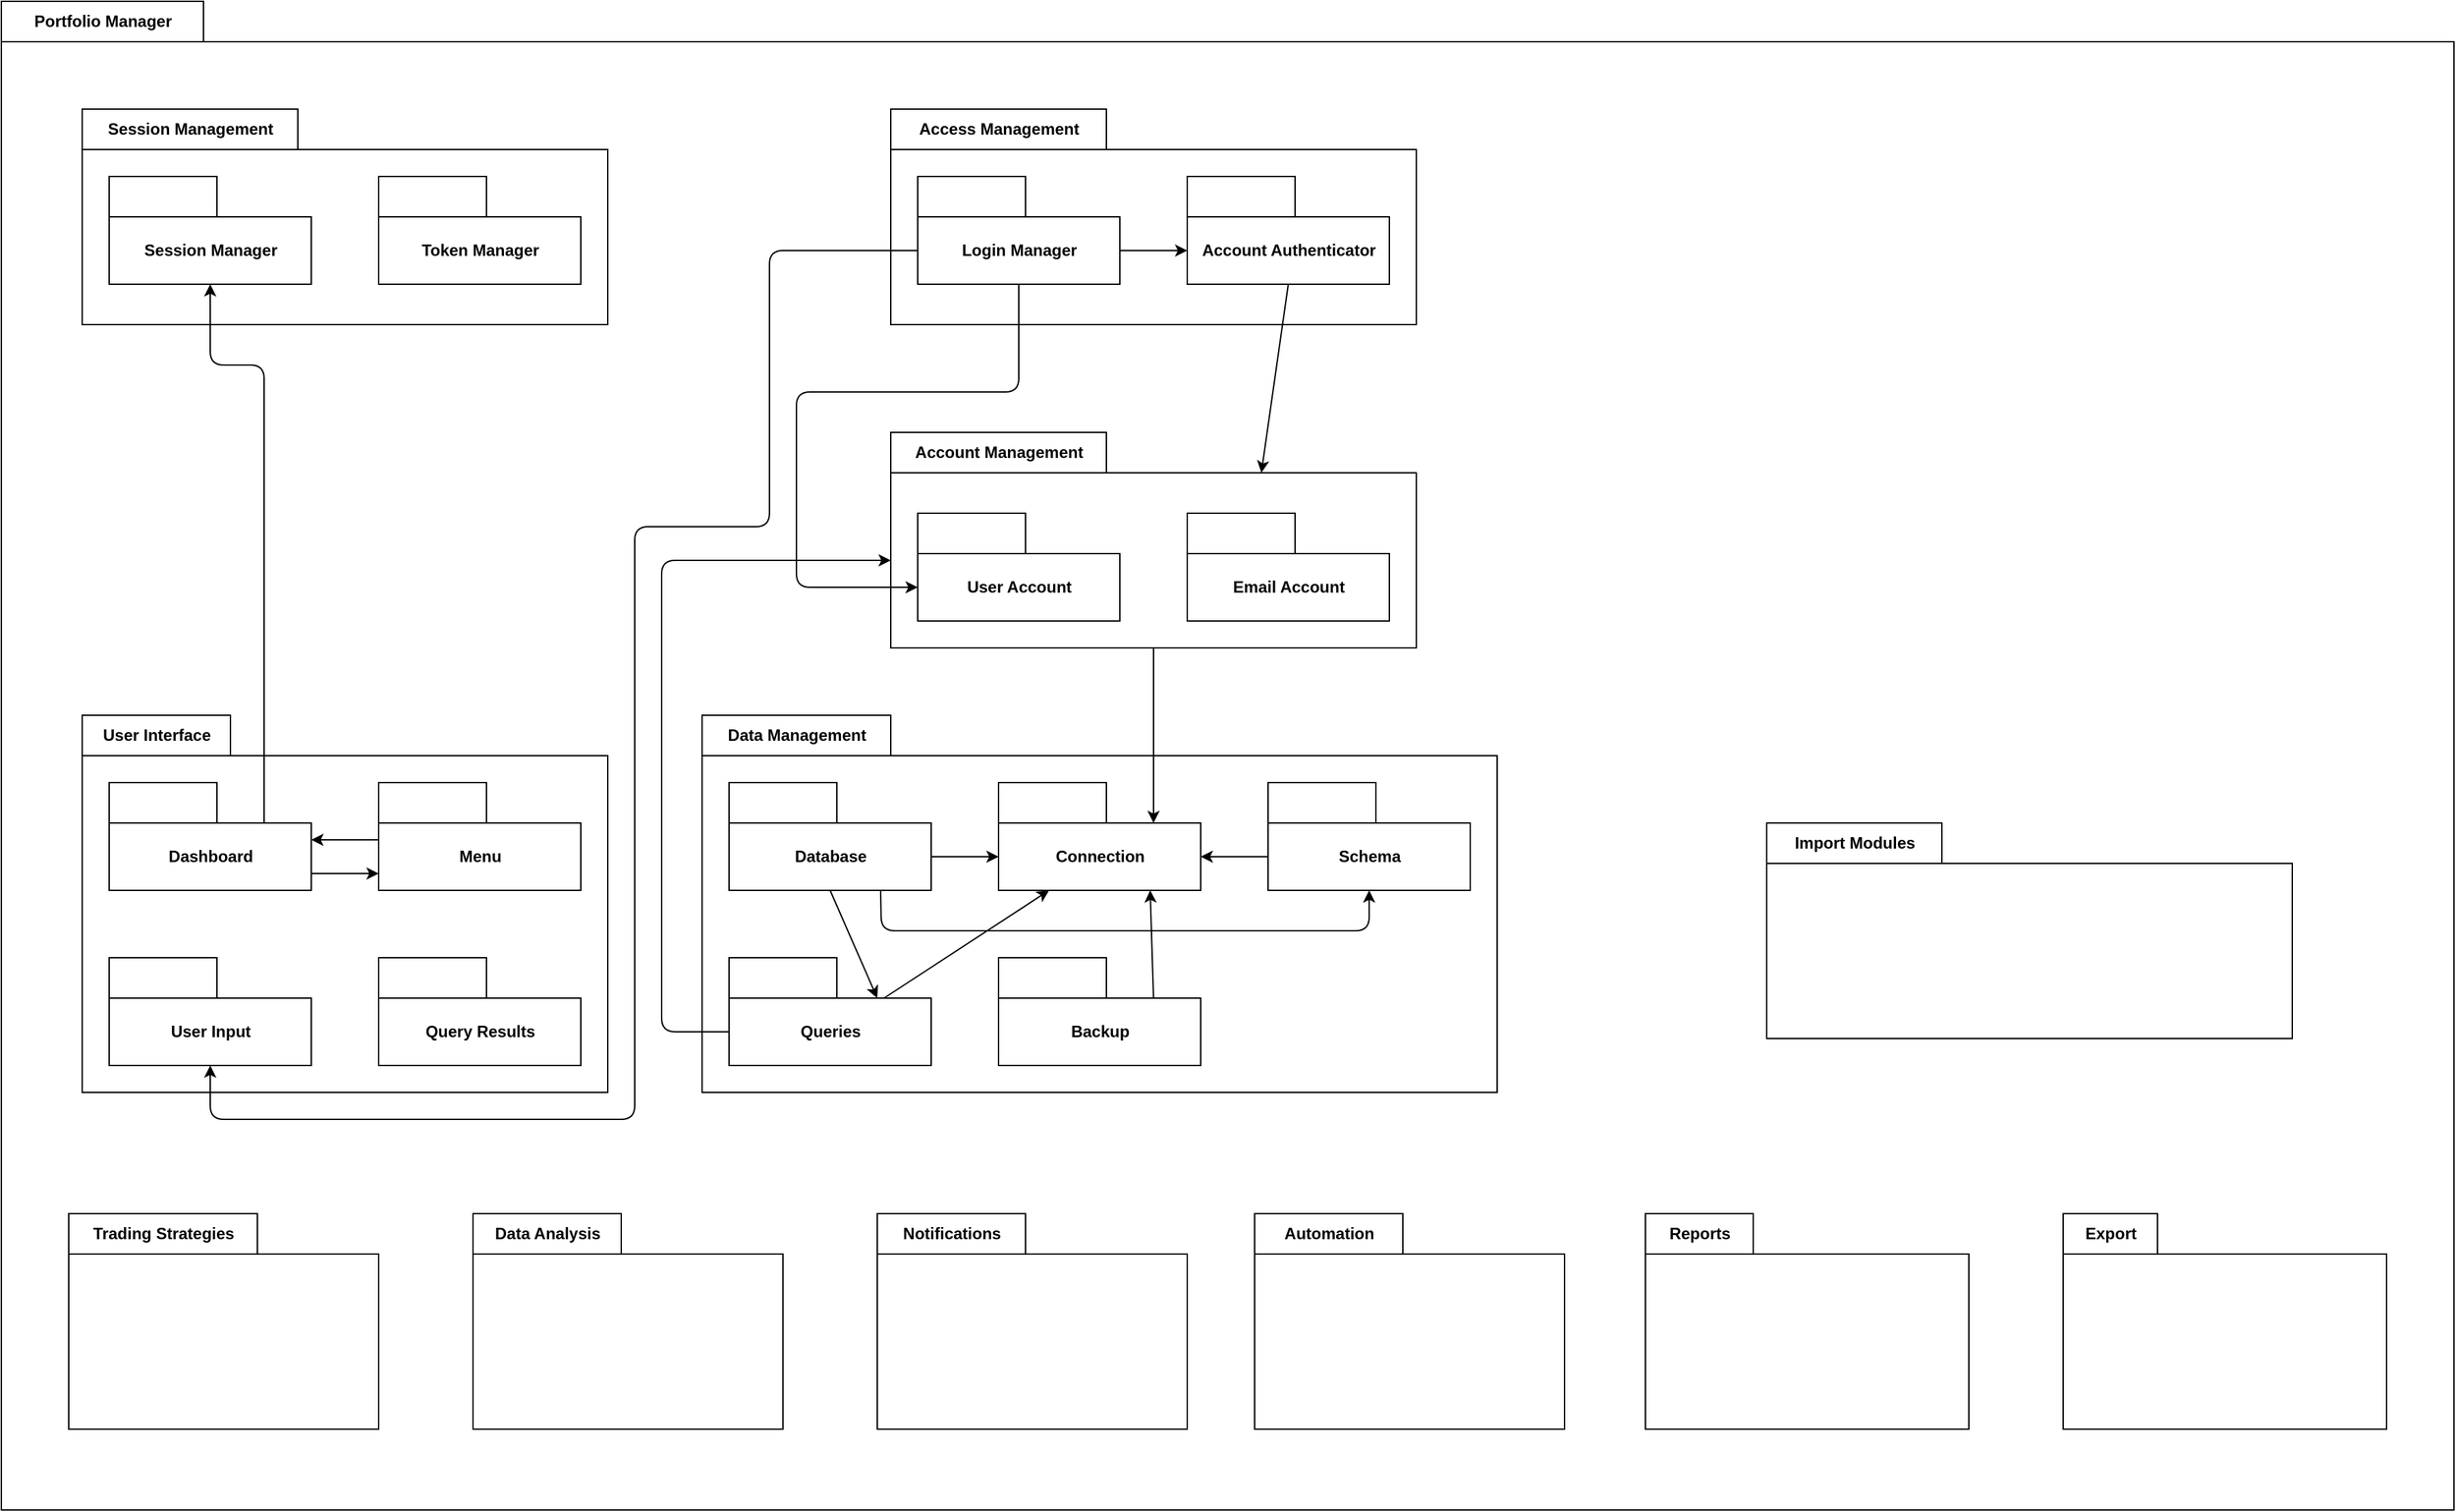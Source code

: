 <mxfile>
    <diagram id="VcM1Zy7mW6g2TLvUfNcH" name="Page-1">
        <mxGraphModel dx="1183" dy="914" grid="1" gridSize="10" guides="1" tooltips="1" connect="1" arrows="1" fold="1" page="1" pageScale="1" pageWidth="1920" pageHeight="1200" math="0" shadow="0">
            <root>
                <mxCell id="0"/>
                <mxCell id="1" parent="0"/>
                <mxCell id="9" value="Portfolio Manager" style="shape=folder;fontStyle=1;tabWidth=150;tabHeight=30;tabPosition=left;html=1;boundedLbl=1;labelInHeader=1;container=1;collapsible=0;recursiveResize=0;" parent="1" vertex="1">
                    <mxGeometry x="50" y="30" width="1820" height="1120" as="geometry"/>
                </mxCell>
                <mxCell id="16" value="Session Management" style="shape=folder;fontStyle=1;tabWidth=160;tabHeight=30;tabPosition=left;html=1;boundedLbl=1;labelInHeader=1;container=1;collapsible=0;recursiveResize=0;" parent="9" vertex="1">
                    <mxGeometry x="60" y="80" width="390" height="160" as="geometry"/>
                </mxCell>
                <mxCell id="75" value="Session Manager" style="shape=folder;fontStyle=1;tabWidth=80;tabHeight=30;tabPosition=left;html=1;boundedLbl=1;" parent="16" vertex="1">
                    <mxGeometry x="20" y="50" width="150" height="80" as="geometry"/>
                </mxCell>
                <mxCell id="76" value="Token Manager" style="shape=folder;fontStyle=1;tabWidth=80;tabHeight=30;tabPosition=left;html=1;boundedLbl=1;" parent="16" vertex="1">
                    <mxGeometry x="220" y="50" width="150" height="80" as="geometry"/>
                </mxCell>
                <mxCell id="18" value="User Interface" style="shape=folder;fontStyle=1;tabWidth=110;tabHeight=30;tabPosition=left;html=1;boundedLbl=1;labelInHeader=1;container=1;collapsible=0;recursiveResize=0;" parent="9" vertex="1">
                    <mxGeometry x="60" y="530" width="390" height="280" as="geometry"/>
                </mxCell>
                <mxCell id="99" style="edgeStyle=none;html=1;exitX=0;exitY=0;exitDx=150;exitDy=67.5;exitPerimeter=0;entryX=0;entryY=0;entryDx=0;entryDy=67.5;entryPerimeter=0;" parent="18" source="70" target="72" edge="1">
                    <mxGeometry relative="1" as="geometry"/>
                </mxCell>
                <mxCell id="70" value="Dashboard" style="shape=folder;fontStyle=1;tabWidth=80;tabHeight=30;tabPosition=left;html=1;boundedLbl=1;" parent="18" vertex="1">
                    <mxGeometry x="20" y="50" width="150" height="80" as="geometry"/>
                </mxCell>
                <mxCell id="98" style="edgeStyle=none;html=1;exitX=0;exitY=0;exitDx=0;exitDy=42.5;exitPerimeter=0;entryX=0;entryY=0;entryDx=150;entryDy=42.5;entryPerimeter=0;" parent="18" source="72" target="70" edge="1">
                    <mxGeometry relative="1" as="geometry"/>
                </mxCell>
                <mxCell id="72" value="Menu" style="shape=folder;fontStyle=1;tabWidth=80;tabHeight=30;tabPosition=left;html=1;boundedLbl=1;" parent="18" vertex="1">
                    <mxGeometry x="220" y="50" width="150" height="80" as="geometry"/>
                </mxCell>
                <mxCell id="73" value="User Input" style="shape=folder;fontStyle=1;tabWidth=80;tabHeight=30;tabPosition=left;html=1;boundedLbl=1;" parent="18" vertex="1">
                    <mxGeometry x="20" y="180" width="150" height="80" as="geometry"/>
                </mxCell>
                <mxCell id="74" value="Query Results" style="shape=folder;fontStyle=1;tabWidth=80;tabHeight=30;tabPosition=left;html=1;boundedLbl=1;" parent="18" vertex="1">
                    <mxGeometry x="220" y="180" width="150" height="80" as="geometry"/>
                </mxCell>
                <mxCell id="77" value="Trading Strategies" style="shape=folder;fontStyle=1;tabWidth=140;tabHeight=30;tabPosition=left;html=1;boundedLbl=1;labelInHeader=1;container=1;collapsible=0;recursiveResize=0;" parent="9" vertex="1">
                    <mxGeometry x="50" y="900" width="230" height="160" as="geometry"/>
                </mxCell>
                <mxCell id="81" value="Reports" style="shape=folder;fontStyle=1;tabWidth=80;tabHeight=30;tabPosition=left;html=1;boundedLbl=1;labelInHeader=1;container=1;collapsible=0;recursiveResize=0;" parent="9" vertex="1">
                    <mxGeometry x="1220" y="900" width="240" height="160" as="geometry"/>
                </mxCell>
                <mxCell id="82" value="Notifications" style="shape=folder;fontStyle=1;tabWidth=110;tabHeight=30;tabPosition=left;html=1;boundedLbl=1;labelInHeader=1;container=1;collapsible=0;recursiveResize=0;" parent="9" vertex="1">
                    <mxGeometry x="650" y="900" width="230" height="160" as="geometry"/>
                </mxCell>
                <mxCell id="83" value="Import Modules" style="shape=folder;fontStyle=1;tabWidth=130;tabHeight=30;tabPosition=left;html=1;boundedLbl=1;labelInHeader=1;container=1;collapsible=0;recursiveResize=0;" parent="9" vertex="1">
                    <mxGeometry x="1310" y="610" width="390" height="160" as="geometry"/>
                </mxCell>
                <mxCell id="84" value="Export" style="shape=folder;fontStyle=1;tabWidth=70;tabHeight=30;tabPosition=left;html=1;boundedLbl=1;labelInHeader=1;container=1;collapsible=0;recursiveResize=0;" parent="9" vertex="1">
                    <mxGeometry x="1530" y="900" width="240" height="160" as="geometry"/>
                </mxCell>
                <mxCell id="86" value="Data Management" style="shape=folder;fontStyle=1;tabWidth=140;tabHeight=30;tabPosition=left;html=1;boundedLbl=1;labelInHeader=1;container=1;collapsible=0;recursiveResize=0;" parent="9" vertex="1">
                    <mxGeometry x="520" y="530" width="590" height="280" as="geometry"/>
                </mxCell>
                <mxCell id="115" style="edgeStyle=none;html=1;exitX=0.75;exitY=1;exitDx=0;exitDy=0;exitPerimeter=0;entryX=0.5;entryY=1;entryDx=0;entryDy=0;entryPerimeter=0;" parent="86" source="87" target="91" edge="1">
                    <mxGeometry relative="1" as="geometry">
                        <Array as="points">
                            <mxPoint x="133" y="160"/>
                            <mxPoint x="495" y="160"/>
                        </Array>
                    </mxGeometry>
                </mxCell>
                <mxCell id="87" value="Database" style="shape=folder;fontStyle=1;tabWidth=80;tabHeight=30;tabPosition=left;html=1;boundedLbl=1;" parent="86" vertex="1">
                    <mxGeometry x="20" y="50" width="150" height="80" as="geometry"/>
                </mxCell>
                <mxCell id="105" style="edgeStyle=none;html=1;exitX=0;exitY=0;exitDx=150;exitDy=55;exitPerimeter=0;entryX=0;entryY=0;entryDx=0;entryDy=55;entryPerimeter=0;" parent="86" source="87" target="88" edge="1">
                    <mxGeometry relative="1" as="geometry"/>
                </mxCell>
                <mxCell id="88" value="Connection" style="shape=folder;fontStyle=1;tabWidth=80;tabHeight=30;tabPosition=left;html=1;boundedLbl=1;" parent="86" vertex="1">
                    <mxGeometry x="220" y="50" width="150" height="80" as="geometry"/>
                </mxCell>
                <mxCell id="102" style="edgeStyle=none;html=1;exitX=0;exitY=0;exitDx=115;exitDy=30;exitPerimeter=0;entryX=0.75;entryY=1;entryDx=0;entryDy=0;entryPerimeter=0;" parent="86" source="89" target="88" edge="1">
                    <mxGeometry relative="1" as="geometry"/>
                </mxCell>
                <mxCell id="89" value="Backup" style="shape=folder;fontStyle=1;tabWidth=80;tabHeight=30;tabPosition=left;html=1;boundedLbl=1;" parent="86" vertex="1">
                    <mxGeometry x="220" y="180" width="150" height="80" as="geometry"/>
                </mxCell>
                <mxCell id="104" style="edgeStyle=none;html=1;exitX=0;exitY=0;exitDx=115;exitDy=30;exitPerimeter=0;entryX=0.25;entryY=1;entryDx=0;entryDy=0;entryPerimeter=0;" parent="86" source="90" target="88" edge="1">
                    <mxGeometry relative="1" as="geometry"/>
                </mxCell>
                <mxCell id="90" value="Queries" style="shape=folder;fontStyle=1;tabWidth=80;tabHeight=30;tabPosition=left;html=1;boundedLbl=1;" parent="86" vertex="1">
                    <mxGeometry x="20" y="180" width="150" height="80" as="geometry"/>
                </mxCell>
                <mxCell id="103" style="edgeStyle=none;html=1;exitX=0;exitY=0;exitDx=0;exitDy=55;exitPerimeter=0;entryX=0;entryY=0;entryDx=150;entryDy=55;entryPerimeter=0;" parent="86" source="91" target="88" edge="1">
                    <mxGeometry relative="1" as="geometry"/>
                </mxCell>
                <mxCell id="91" value="Schema" style="shape=folder;fontStyle=1;tabWidth=80;tabHeight=30;tabPosition=left;html=1;boundedLbl=1;" parent="86" vertex="1">
                    <mxGeometry x="420" y="50" width="150" height="80" as="geometry"/>
                </mxCell>
                <mxCell id="92" value="Data Analysis" style="shape=folder;fontStyle=1;tabWidth=110;tabHeight=30;tabPosition=left;html=1;boundedLbl=1;labelInHeader=1;container=1;collapsible=0;recursiveResize=0;" parent="9" vertex="1">
                    <mxGeometry x="350" y="900" width="230" height="160" as="geometry"/>
                </mxCell>
                <mxCell id="93" value="Automation" style="shape=folder;fontStyle=1;tabWidth=110;tabHeight=30;tabPosition=left;html=1;boundedLbl=1;labelInHeader=1;container=1;collapsible=0;recursiveResize=0;" parent="9" vertex="1">
                    <mxGeometry x="930" y="900" width="230" height="160" as="geometry"/>
                </mxCell>
                <mxCell id="95" value="Access Management" style="shape=folder;fontStyle=1;tabWidth=160;tabHeight=30;tabPosition=left;html=1;boundedLbl=1;labelInHeader=1;container=1;collapsible=0;recursiveResize=0;" parent="9" vertex="1">
                    <mxGeometry x="660" y="80" width="390" height="160" as="geometry"/>
                </mxCell>
                <mxCell id="111" style="edgeStyle=none;html=1;exitX=0;exitY=0;exitDx=150;exitDy=55;exitPerimeter=0;entryX=0;entryY=0;entryDx=0;entryDy=55;entryPerimeter=0;" parent="95" source="96" target="97" edge="1">
                    <mxGeometry relative="1" as="geometry"/>
                </mxCell>
                <mxCell id="96" value="Login Manager" style="shape=folder;fontStyle=1;tabWidth=80;tabHeight=30;tabPosition=left;html=1;boundedLbl=1;" parent="95" vertex="1">
                    <mxGeometry x="20" y="50" width="150" height="80" as="geometry"/>
                </mxCell>
                <mxCell id="97" value="Account Authenticator" style="shape=folder;fontStyle=1;tabWidth=80;tabHeight=30;tabPosition=left;html=1;boundedLbl=1;" parent="95" vertex="1">
                    <mxGeometry x="220" y="50" width="150" height="80" as="geometry"/>
                </mxCell>
                <mxCell id="106" value="Account Management" style="shape=folder;fontStyle=1;tabWidth=160;tabHeight=30;tabPosition=left;html=1;boundedLbl=1;labelInHeader=1;container=1;collapsible=0;recursiveResize=0;" parent="9" vertex="1">
                    <mxGeometry x="660" y="320" width="390" height="160" as="geometry"/>
                </mxCell>
                <mxCell id="107" value="User Account" style="shape=folder;fontStyle=1;tabWidth=80;tabHeight=30;tabPosition=left;html=1;boundedLbl=1;" parent="106" vertex="1">
                    <mxGeometry x="20" y="60" width="150" height="80" as="geometry"/>
                </mxCell>
                <mxCell id="108" value="Email Account" style="shape=folder;fontStyle=1;tabWidth=80;tabHeight=30;tabPosition=left;html=1;boundedLbl=1;" parent="106" vertex="1">
                    <mxGeometry x="220" y="60" width="150" height="80" as="geometry"/>
                </mxCell>
                <mxCell id="109" style="edgeStyle=none;html=1;exitX=0.5;exitY=1;exitDx=0;exitDy=0;exitPerimeter=0;entryX=0;entryY=0;entryDx=115;entryDy=30;entryPerimeter=0;" parent="9" source="106" target="88" edge="1">
                    <mxGeometry relative="1" as="geometry"/>
                </mxCell>
                <mxCell id="112" style="edgeStyle=none;html=1;exitX=0.5;exitY=1;exitDx=0;exitDy=0;exitPerimeter=0;entryX=0;entryY=0;entryDx=0;entryDy=55;entryPerimeter=0;" parent="9" source="96" target="107" edge="1">
                    <mxGeometry relative="1" as="geometry">
                        <Array as="points">
                            <mxPoint x="755" y="290"/>
                            <mxPoint x="590" y="290"/>
                            <mxPoint x="590" y="435"/>
                        </Array>
                    </mxGeometry>
                </mxCell>
                <mxCell id="113" style="edgeStyle=none;html=1;exitX=0.5;exitY=1;exitDx=0;exitDy=0;exitPerimeter=0;entryX=0;entryY=0;entryDx=275;entryDy=30;entryPerimeter=0;" parent="9" source="97" target="106" edge="1">
                    <mxGeometry relative="1" as="geometry"/>
                </mxCell>
                <mxCell id="116" style="edgeStyle=none;html=1;exitX=0;exitY=0;exitDx=0;exitDy=55;exitPerimeter=0;entryX=0;entryY=0;entryDx=0;entryDy=95;entryPerimeter=0;" parent="9" source="90" target="106" edge="1">
                    <mxGeometry relative="1" as="geometry">
                        <Array as="points">
                            <mxPoint x="490" y="765"/>
                            <mxPoint x="490" y="415"/>
                        </Array>
                    </mxGeometry>
                </mxCell>
                <mxCell id="117" style="edgeStyle=none;html=1;exitX=0;exitY=0;exitDx=0;exitDy=55;exitPerimeter=0;entryX=0.5;entryY=1;entryDx=0;entryDy=0;entryPerimeter=0;" parent="9" source="96" target="73" edge="1">
                    <mxGeometry relative="1" as="geometry">
                        <Array as="points">
                            <mxPoint x="570" y="185"/>
                            <mxPoint x="570" y="390"/>
                            <mxPoint x="470" y="390"/>
                            <mxPoint x="470" y="830"/>
                            <mxPoint x="155" y="830"/>
                        </Array>
                    </mxGeometry>
                </mxCell>
                <mxCell id="118" style="edgeStyle=none;html=1;exitX=0;exitY=0;exitDx=115;exitDy=30;exitPerimeter=0;entryX=0.5;entryY=1;entryDx=0;entryDy=0;entryPerimeter=0;" edge="1" parent="9" source="70" target="75">
                    <mxGeometry relative="1" as="geometry">
                        <Array as="points">
                            <mxPoint x="195" y="270"/>
                            <mxPoint x="155" y="270"/>
                        </Array>
                    </mxGeometry>
                </mxCell>
                <mxCell id="114" style="edgeStyle=none;html=1;exitX=0.5;exitY=1;exitDx=0;exitDy=0;exitPerimeter=0;" parent="1" source="87" edge="1">
                    <mxGeometry relative="1" as="geometry">
                        <mxPoint x="700" y="770" as="targetPoint"/>
                    </mxGeometry>
                </mxCell>
            </root>
        </mxGraphModel>
    </diagram>
</mxfile>